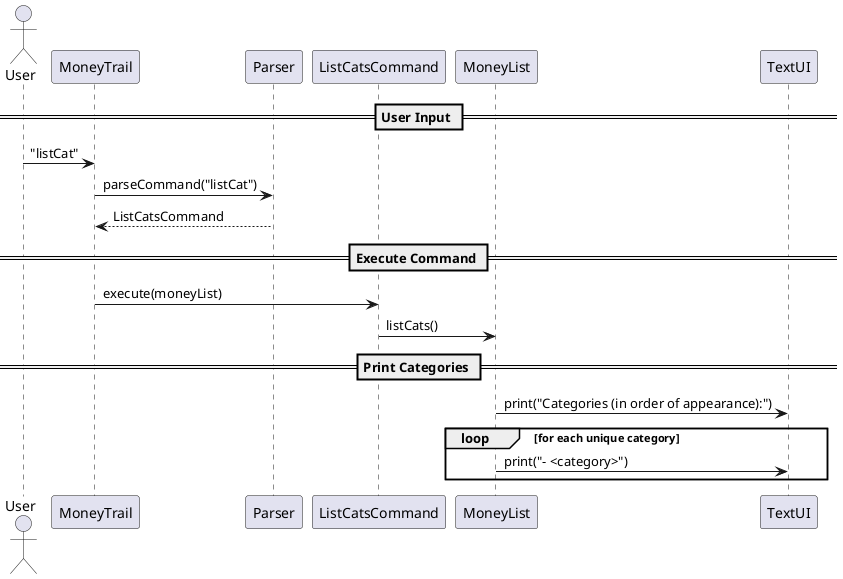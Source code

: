 @startuml
actor User
participant MoneyTrail
participant Parser
participant ListCatsCommand
participant MoneyList
participant TextUI

== User Input ==
User -> MoneyTrail : "listCat"
MoneyTrail -> Parser : parseCommand("listCat")
Parser --> MoneyTrail : ListCatsCommand

== Execute Command ==
MoneyTrail -> ListCatsCommand : execute(moneyList)
ListCatsCommand -> MoneyList : listCats()

== Print Categories ==
MoneyList -> TextUI : print("Categories (in order of appearance):")
loop for each unique category
    MoneyList -> TextUI : print("- <category>")
end

@enduml
